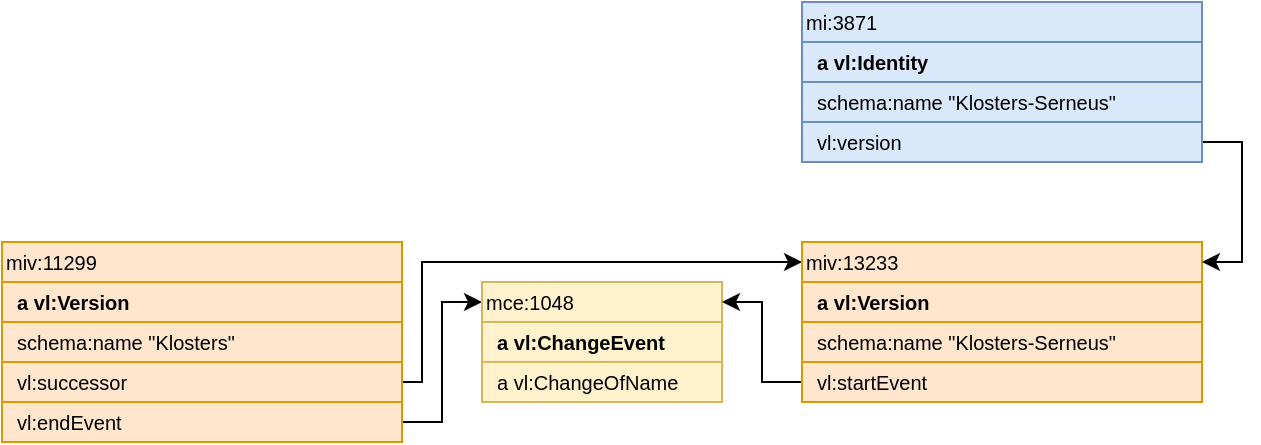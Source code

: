 <mxfile>
    <diagram id="xSjBeCdvLPPuWw6Fli61" name="Seite-1">
        <mxGraphModel dx="779" dy="587" grid="1" gridSize="10" guides="1" tooltips="1" connect="1" arrows="1" fold="1" page="1" pageScale="1" pageWidth="827" pageHeight="1169" math="0" shadow="0">
            <root>
                <mxCell id="0"/>
                <mxCell id="1" parent="0"/>
                <mxCell id="2" value="miv:11299" style="rounded=0;whiteSpace=wrap;html=1;fillColor=#ffe6cc;strokeColor=#d79b00;align=left;fontSize=10;" parent="1" vertex="1">
                    <mxGeometry x="40" y="200" width="200" height="20" as="geometry"/>
                </mxCell>
                <mxCell id="8" value="&lt;div style=&quot;font-size: 10px&quot;&gt;&lt;b&gt;&amp;nbsp; a vl:Version&lt;/b&gt;&lt;br style=&quot;font-size: 10px&quot;&gt;&lt;/div&gt;" style="rounded=0;whiteSpace=wrap;html=1;fillColor=#ffe6cc;strokeColor=#d79b00;align=left;fontSize=10;" parent="1" vertex="1">
                    <mxGeometry x="40" y="220" width="200" height="20" as="geometry"/>
                </mxCell>
                <mxCell id="11" style="edgeStyle=orthogonalEdgeStyle;html=1;exitX=1;exitY=0.5;exitDx=0;exitDy=0;entryX=0;entryY=0.5;entryDx=0;entryDy=0;rounded=0;" parent="1" source="9" target="14" edge="1">
                    <mxGeometry relative="1" as="geometry">
                        <mxPoint x="240" y="240" as="targetPoint"/>
                        <Array as="points">
                            <mxPoint x="260" y="290"/>
                            <mxPoint x="260" y="230"/>
                        </Array>
                    </mxGeometry>
                </mxCell>
                <mxCell id="9" value="&lt;div style=&quot;font-size: 10px&quot; align=&quot;left&quot;&gt;&amp;nbsp; vl:endEvent&lt;/div&gt;" style="rounded=0;whiteSpace=wrap;html=1;fillColor=#ffe6cc;strokeColor=#d79b00;align=left;fontSize=10;" parent="1" vertex="1">
                    <mxGeometry x="40" y="280" width="200" height="20" as="geometry"/>
                </mxCell>
                <mxCell id="12" value="&amp;nbsp; schema:name &quot;Klosters&quot;" style="rounded=0;whiteSpace=wrap;html=1;fillColor=#ffe6cc;strokeColor=#d79b00;align=left;fontSize=10;" parent="1" vertex="1">
                    <mxGeometry x="40" y="240" width="200" height="20" as="geometry"/>
                </mxCell>
                <mxCell id="29" style="edgeStyle=orthogonalEdgeStyle;rounded=0;html=1;exitX=1;exitY=0.5;exitDx=0;exitDy=0;entryX=0;entryY=0.5;entryDx=0;entryDy=0;fontSize=10;" parent="1" source="13" target="17" edge="1">
                    <mxGeometry relative="1" as="geometry">
                        <Array as="points">
                            <mxPoint x="250" y="270"/>
                            <mxPoint x="250" y="210"/>
                        </Array>
                    </mxGeometry>
                </mxCell>
                <mxCell id="13" value="&amp;nbsp; vl:successor" style="rounded=0;whiteSpace=wrap;html=1;fillColor=#ffe6cc;strokeColor=#d79b00;align=left;fontSize=10;" parent="1" vertex="1">
                    <mxGeometry x="40" y="260" width="200" height="20" as="geometry"/>
                </mxCell>
                <mxCell id="14" value="mce:1048" style="rounded=0;whiteSpace=wrap;html=1;fillColor=#fff2cc;strokeColor=#d6b656;align=left;fontSize=10;" parent="1" vertex="1">
                    <mxGeometry x="280" y="220" width="120" height="20" as="geometry"/>
                </mxCell>
                <mxCell id="15" value="&lt;b&gt;&amp;nbsp; a vl:ChangeEvent&lt;/b&gt;" style="rounded=0;whiteSpace=wrap;html=1;fillColor=#fff2cc;strokeColor=#d6b656;align=left;fontSize=10;" parent="1" vertex="1">
                    <mxGeometry x="280" y="240" width="120" height="20" as="geometry"/>
                </mxCell>
                <mxCell id="16" value="&amp;nbsp; a vl:ChangeOfName" style="rounded=0;whiteSpace=wrap;html=1;fillColor=#fff2cc;strokeColor=#d6b656;align=left;fontSize=10;" parent="1" vertex="1">
                    <mxGeometry x="280" y="260" width="120" height="20" as="geometry"/>
                </mxCell>
                <mxCell id="17" value="miv:13233" style="rounded=0;whiteSpace=wrap;html=1;fillColor=#ffe6cc;strokeColor=#d79b00;align=left;fontSize=10;" parent="1" vertex="1">
                    <mxGeometry x="440" y="200" width="200" height="20" as="geometry"/>
                </mxCell>
                <mxCell id="18" value="&lt;div style=&quot;font-size: 10px&quot;&gt;&lt;b&gt;&amp;nbsp; a vl:Version&lt;/b&gt;&lt;br style=&quot;font-size: 10px&quot;&gt;&lt;/div&gt;" style="rounded=0;whiteSpace=wrap;html=1;fillColor=#ffe6cc;strokeColor=#d79b00;align=left;fontSize=10;" parent="1" vertex="1">
                    <mxGeometry x="440" y="220" width="200" height="20" as="geometry"/>
                </mxCell>
                <mxCell id="22" style="edgeStyle=orthogonalEdgeStyle;rounded=0;html=1;exitX=0;exitY=0.5;exitDx=0;exitDy=0;entryX=1;entryY=0.5;entryDx=0;entryDy=0;fontSize=10;" parent="1" source="19" target="14" edge="1">
                    <mxGeometry relative="1" as="geometry"/>
                </mxCell>
                <mxCell id="19" value="&lt;div style=&quot;font-size: 10px&quot; align=&quot;left&quot;&gt;&amp;nbsp; vl:startEvent&lt;/div&gt;" style="rounded=0;whiteSpace=wrap;html=1;fillColor=#ffe6cc;strokeColor=#d79b00;align=left;fontSize=10;" parent="1" vertex="1">
                    <mxGeometry x="440" y="260" width="200" height="20" as="geometry"/>
                </mxCell>
                <mxCell id="20" value="&amp;nbsp; schema:name &quot;Klosters-Serneus&quot;" style="rounded=0;whiteSpace=wrap;html=1;fillColor=#ffe6cc;strokeColor=#d79b00;align=left;fontSize=10;" parent="1" vertex="1">
                    <mxGeometry x="440" y="240" width="200" height="20" as="geometry"/>
                </mxCell>
                <mxCell id="24" value="mi:3871" style="rounded=0;whiteSpace=wrap;html=1;fillColor=#dae8fc;strokeColor=#6c8ebf;align=left;fontSize=10;" parent="1" vertex="1">
                    <mxGeometry x="440" y="80" width="200" height="20" as="geometry"/>
                </mxCell>
                <mxCell id="25" value="&lt;b&gt;&amp;nbsp; a vl:Identity&lt;/b&gt;" style="rounded=0;whiteSpace=wrap;html=1;fillColor=#dae8fc;strokeColor=#6c8ebf;align=left;fontSize=10;" parent="1" vertex="1">
                    <mxGeometry x="440" y="100" width="200" height="20" as="geometry"/>
                </mxCell>
                <mxCell id="26" value="&amp;nbsp; schema:name &quot;Klosters-Serneus&quot;" style="rounded=0;whiteSpace=wrap;html=1;fillColor=#dae8fc;strokeColor=#6c8ebf;align=left;fontSize=10;" parent="1" vertex="1">
                    <mxGeometry x="440" y="120" width="200" height="20" as="geometry"/>
                </mxCell>
                <mxCell id="28" style="edgeStyle=orthogonalEdgeStyle;rounded=0;html=1;exitX=1;exitY=0.5;exitDx=0;exitDy=0;entryX=1;entryY=0.5;entryDx=0;entryDy=0;fontSize=10;" parent="1" source="27" target="17" edge="1">
                    <mxGeometry relative="1" as="geometry">
                        <Array as="points">
                            <mxPoint x="660" y="150"/>
                            <mxPoint x="660" y="210"/>
                        </Array>
                    </mxGeometry>
                </mxCell>
                <mxCell id="27" value="&amp;nbsp; vl:version" style="rounded=0;whiteSpace=wrap;html=1;fillColor=#dae8fc;strokeColor=#6c8ebf;align=left;fontSize=10;" parent="1" vertex="1">
                    <mxGeometry x="440" y="140" width="200" height="20" as="geometry"/>
                </mxCell>
            </root>
        </mxGraphModel>
    </diagram>
</mxfile>